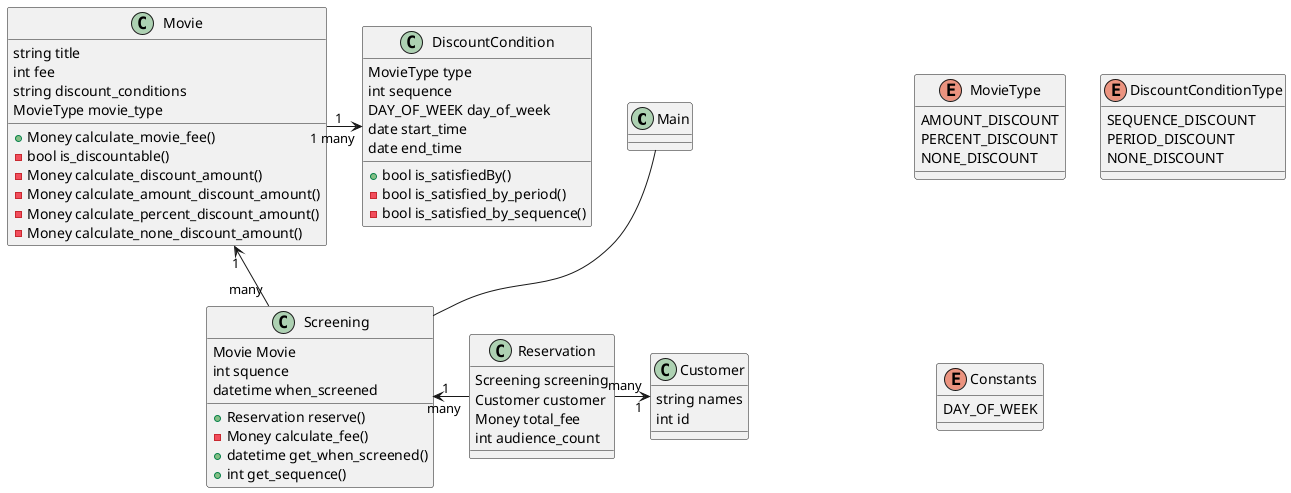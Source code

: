 @startuml
Main --Screening
Movie "1" <-- "many" Screening
Movie "1" -> "1 many"  DiscountCondition
Screening "1" <- "many" Reservation
Reservation "many" -> "1" Customer


class Screening{
    Movie Movie
    int squence
    datetime when_screened
    +Reservation reserve()
    -Money calculate_fee()
    +datetime get_when_screened()
    +int get_sequence()
}

Class Movie{
    string title
    int fee
    string discount_conditions
    MovieType movie_type

    +Money calculate_movie_fee()
    -bool is_discountable()
    -Money calculate_discount_amount()
    -Money calculate_amount_discount_amount()
    -Money calculate_percent_discount_amount()
    -Money calculate_none_discount_amount()
}

class DiscountCondition{
    MovieType type
    int sequence
    DAY_OF_WEEK day_of_week
    date start_time
    date end_time

    +bool is_satisfiedBy()
    -bool is_satisfied_by_period()
    -bool is_satisfied_by_sequence()
}

class Reservation{
    Screening screening
    Customer customer
    Money total_fee
    int audience_count

}

class Customer{
    string names
    int id
}

enum MovieType{
    AMOUNT_DISCOUNT
    PERCENT_DISCOUNT
    NONE_DISCOUNT
}

enum DiscountConditionType{
    SEQUENCE_DISCOUNT
    PERIOD_DISCOUNT
    NONE_DISCOUNT
}

enum Constants{
    DAY_OF_WEEK
}
@enduml